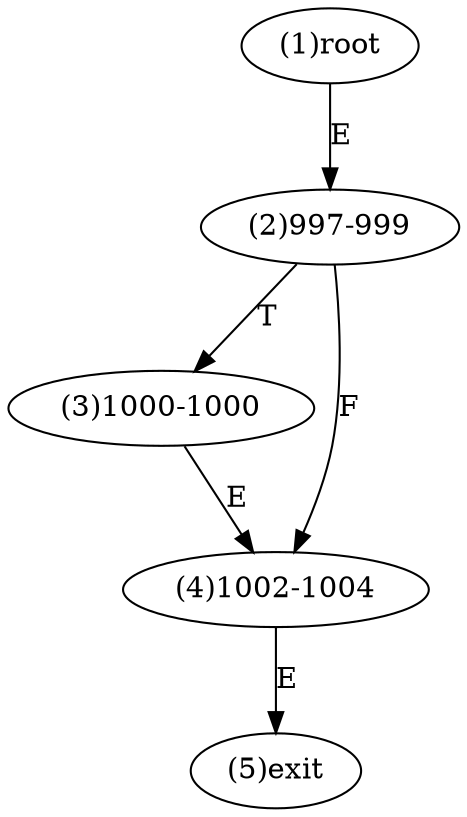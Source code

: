 digraph "" { 
1[ label="(1)root"];
2[ label="(2)997-999"];
3[ label="(3)1000-1000"];
4[ label="(4)1002-1004"];
5[ label="(5)exit"];
1->2[ label="E"];
2->4[ label="F"];
2->3[ label="T"];
3->4[ label="E"];
4->5[ label="E"];
}